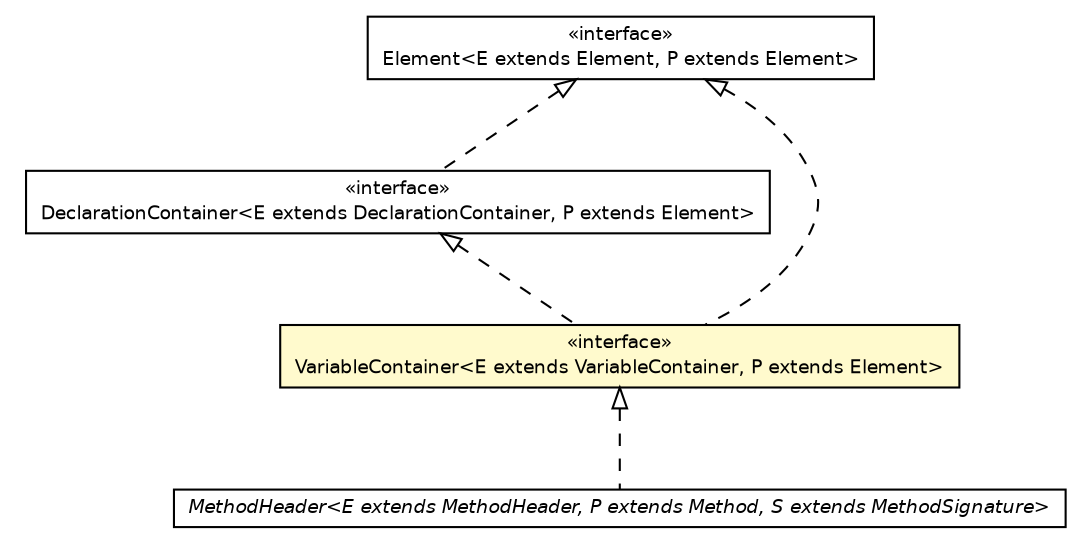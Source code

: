 #!/usr/local/bin/dot
#
# Class diagram 
# Generated by UMLGraph version 5.2 (http://www.umlgraph.org/)
#

digraph G {
	edge [fontname="Helvetica",fontsize=10,labelfontname="Helvetica",labelfontsize=10];
	node [fontname="Helvetica",fontsize=10,shape=plaintext];
	nodesep=0.25;
	ranksep=0.5;
	// chameleon.core.declaration.DeclarationContainer<E extends chameleon.core.declaration.DeclarationContainer, P extends chameleon.core.element.Element>
	c30747 [label=<<table title="chameleon.core.declaration.DeclarationContainer" border="0" cellborder="1" cellspacing="0" cellpadding="2" port="p" href="../declaration/DeclarationContainer.html">
		<tr><td><table border="0" cellspacing="0" cellpadding="1">
<tr><td align="center" balign="center"> &#171;interface&#187; </td></tr>
<tr><td align="center" balign="center"> DeclarationContainer&lt;E extends DeclarationContainer, P extends Element&gt; </td></tr>
		</table></td></tr>
		</table>>, fontname="Helvetica", fontcolor="black", fontsize=9.0];
	// chameleon.core.element.Element<E extends chameleon.core.element.Element, P extends chameleon.core.element.Element>
	c30750 [label=<<table title="chameleon.core.element.Element" border="0" cellborder="1" cellspacing="0" cellpadding="2" port="p" href="../element/Element.html">
		<tr><td><table border="0" cellspacing="0" cellpadding="1">
<tr><td align="center" balign="center"> &#171;interface&#187; </td></tr>
<tr><td align="center" balign="center"> Element&lt;E extends Element, P extends Element&gt; </td></tr>
		</table></td></tr>
		</table>>, fontname="Helvetica", fontcolor="black", fontsize=9.0];
	// chameleon.core.method.MethodHeader<E extends chameleon.core.method.MethodHeader, P extends chameleon.core.method.Method, S extends chameleon.core.method.MethodSignature>
	c30792 [label=<<table title="chameleon.core.method.MethodHeader" border="0" cellborder="1" cellspacing="0" cellpadding="2" port="p" href="../method/MethodHeader.html">
		<tr><td><table border="0" cellspacing="0" cellpadding="1">
<tr><td align="center" balign="center"><font face="Helvetica-Oblique"> MethodHeader&lt;E extends MethodHeader, P extends Method, S extends MethodSignature&gt; </font></td></tr>
		</table></td></tr>
		</table>>, fontname="Helvetica", fontcolor="black", fontsize=9.0];
	// chameleon.core.variable.VariableContainer<E extends chameleon.core.variable.VariableContainer, P extends chameleon.core.element.Element>
	c30895 [label=<<table title="chameleon.core.variable.VariableContainer" border="0" cellborder="1" cellspacing="0" cellpadding="2" port="p" bgcolor="lemonChiffon" href="./VariableContainer.html">
		<tr><td><table border="0" cellspacing="0" cellpadding="1">
<tr><td align="center" balign="center"> &#171;interface&#187; </td></tr>
<tr><td align="center" balign="center"> VariableContainer&lt;E extends VariableContainer, P extends Element&gt; </td></tr>
		</table></td></tr>
		</table>>, fontname="Helvetica", fontcolor="black", fontsize=9.0];
	//chameleon.core.declaration.DeclarationContainer<E extends chameleon.core.declaration.DeclarationContainer, P extends chameleon.core.element.Element> implements chameleon.core.element.Element<E extends chameleon.core.element.Element, P extends chameleon.core.element.Element>
	c30750:p -> c30747:p [dir=back,arrowtail=empty,style=dashed];
	//chameleon.core.method.MethodHeader<E extends chameleon.core.method.MethodHeader, P extends chameleon.core.method.Method, S extends chameleon.core.method.MethodSignature> implements chameleon.core.variable.VariableContainer<E extends chameleon.core.variable.VariableContainer, P extends chameleon.core.element.Element>
	c30895:p -> c30792:p [dir=back,arrowtail=empty,style=dashed];
	//chameleon.core.variable.VariableContainer<E extends chameleon.core.variable.VariableContainer, P extends chameleon.core.element.Element> implements chameleon.core.element.Element<E extends chameleon.core.element.Element, P extends chameleon.core.element.Element>
	c30750:p -> c30895:p [dir=back,arrowtail=empty,style=dashed];
	//chameleon.core.variable.VariableContainer<E extends chameleon.core.variable.VariableContainer, P extends chameleon.core.element.Element> implements chameleon.core.declaration.DeclarationContainer<E extends chameleon.core.declaration.DeclarationContainer, P extends chameleon.core.element.Element>
	c30747:p -> c30895:p [dir=back,arrowtail=empty,style=dashed];
}

